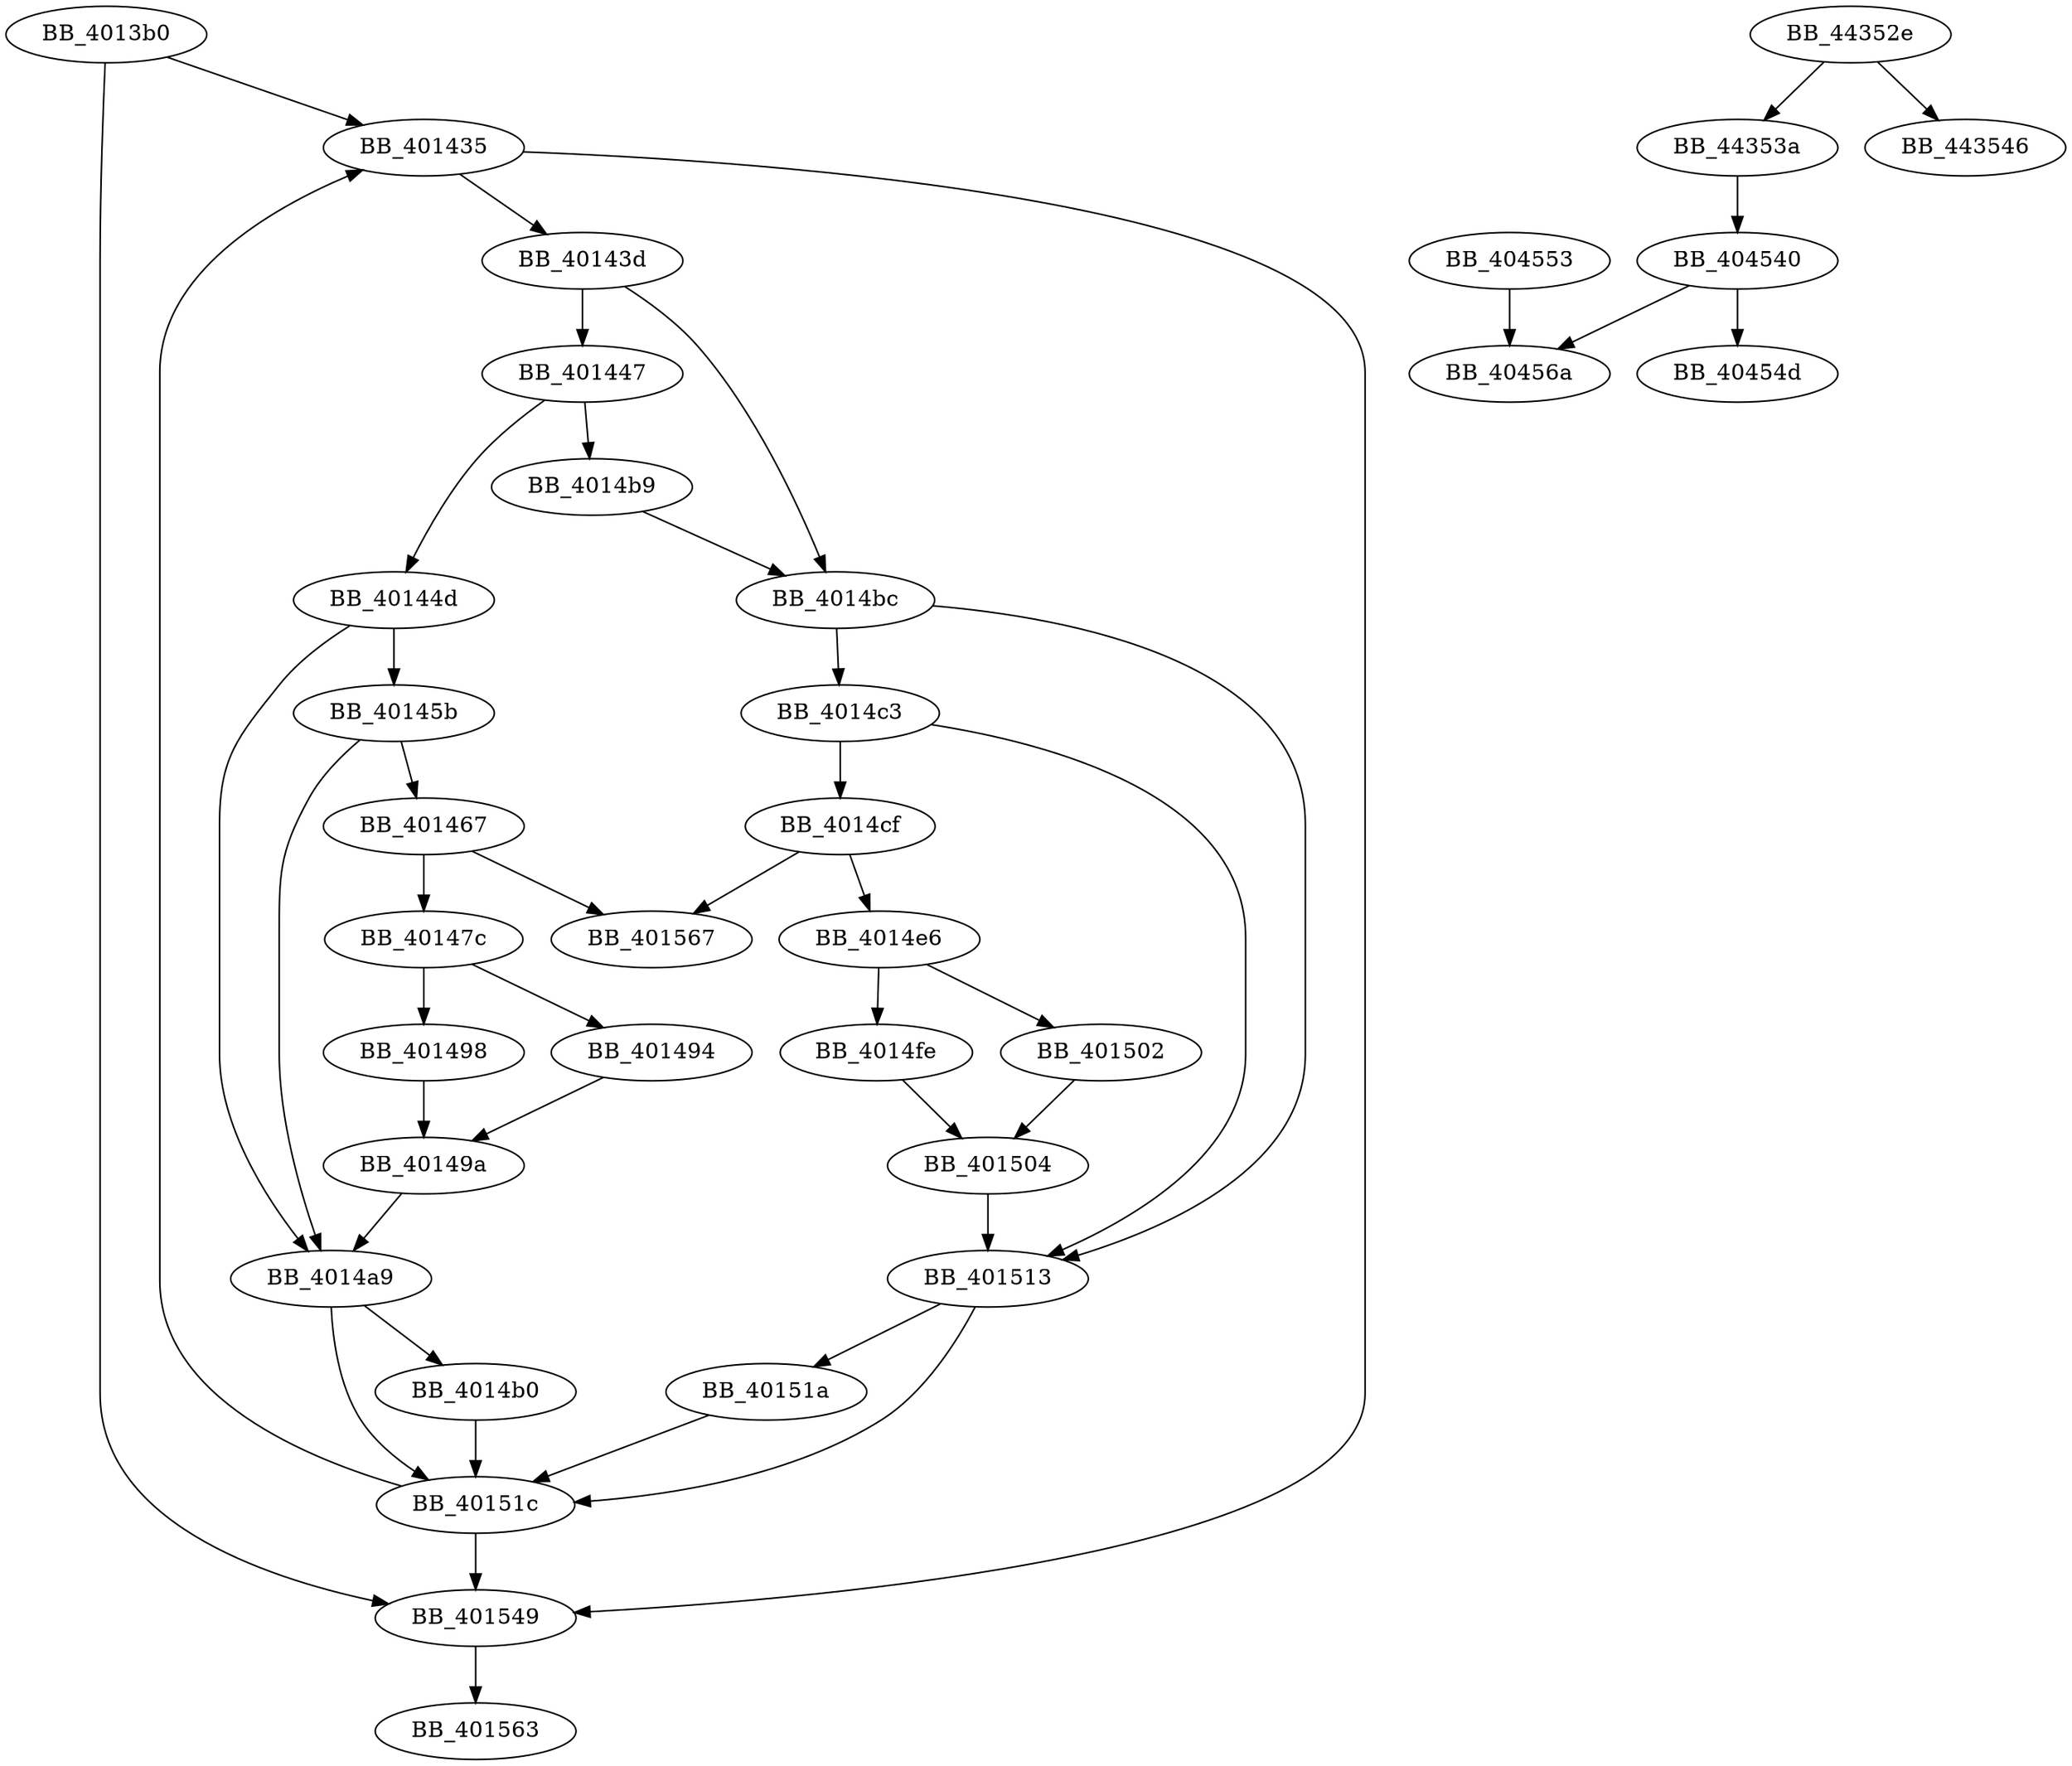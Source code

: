 DiGraph sub_4013B0{
BB_4013b0->BB_401435
BB_4013b0->BB_401549
BB_401435->BB_40143d
BB_401435->BB_401549
BB_40143d->BB_401447
BB_40143d->BB_4014bc
BB_401447->BB_40144d
BB_401447->BB_4014b9
BB_40144d->BB_40145b
BB_40144d->BB_4014a9
BB_40145b->BB_401467
BB_40145b->BB_4014a9
BB_401467->BB_40147c
BB_401467->BB_401567
BB_40147c->BB_401494
BB_40147c->BB_401498
BB_401494->BB_40149a
BB_401498->BB_40149a
BB_40149a->BB_4014a9
BB_4014a9->BB_4014b0
BB_4014a9->BB_40151c
BB_4014b0->BB_40151c
BB_4014b9->BB_4014bc
BB_4014bc->BB_4014c3
BB_4014bc->BB_401513
BB_4014c3->BB_4014cf
BB_4014c3->BB_401513
BB_4014cf->BB_4014e6
BB_4014cf->BB_401567
BB_4014e6->BB_4014fe
BB_4014e6->BB_401502
BB_4014fe->BB_401504
BB_401502->BB_401504
BB_401504->BB_401513
BB_401513->BB_40151a
BB_401513->BB_40151c
BB_40151a->BB_40151c
BB_40151c->BB_401435
BB_40151c->BB_401549
BB_401549->BB_401563
BB_404540->BB_40454d
BB_404540->BB_40456a
BB_404553->BB_40456a
BB_44352e->BB_44353a
BB_44352e->BB_443546
BB_44353a->BB_404540
}
